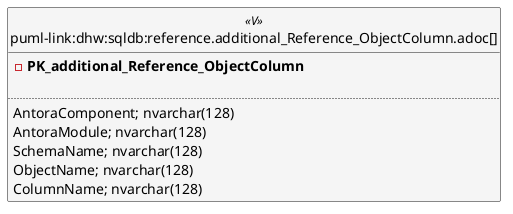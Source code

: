 @startuml
left to right direction
'top to bottom direction
hide circle
'avoide "." issues:
set namespaceSeparator none


skinparam class {
  BackgroundColor White
  BackgroundColor<<FN>> Yellow
  BackgroundColor<<FS>> Yellow
  BackgroundColor<<FT>> LightGray
  BackgroundColor<<IF>> Yellow
  BackgroundColor<<IS>> Yellow
  BackgroundColor<<P>> Aqua
  BackgroundColor<<PC>> Aqua
  BackgroundColor<<SN>> Yellow
  BackgroundColor<<SO>> SlateBlue
  BackgroundColor<<TF>> LightGray
  BackgroundColor<<TR>> Tomato
  BackgroundColor<<U>> White
  BackgroundColor<<V>> WhiteSmoke
  BackgroundColor<<X>> Aqua
  BackgroundColor<<external>> AliceBlue
}


entity "puml-link:dhw:sqldb:reference.additional_Reference_ObjectColumn.adoc[]" as reference.additional_Reference_ObjectColumn << V >> {
- **PK_additional_Reference_ObjectColumn**

..
AntoraComponent; nvarchar(128)
AntoraModule; nvarchar(128)
SchemaName; nvarchar(128)
ObjectName; nvarchar(128)
ColumnName; nvarchar(128)
}


@enduml

